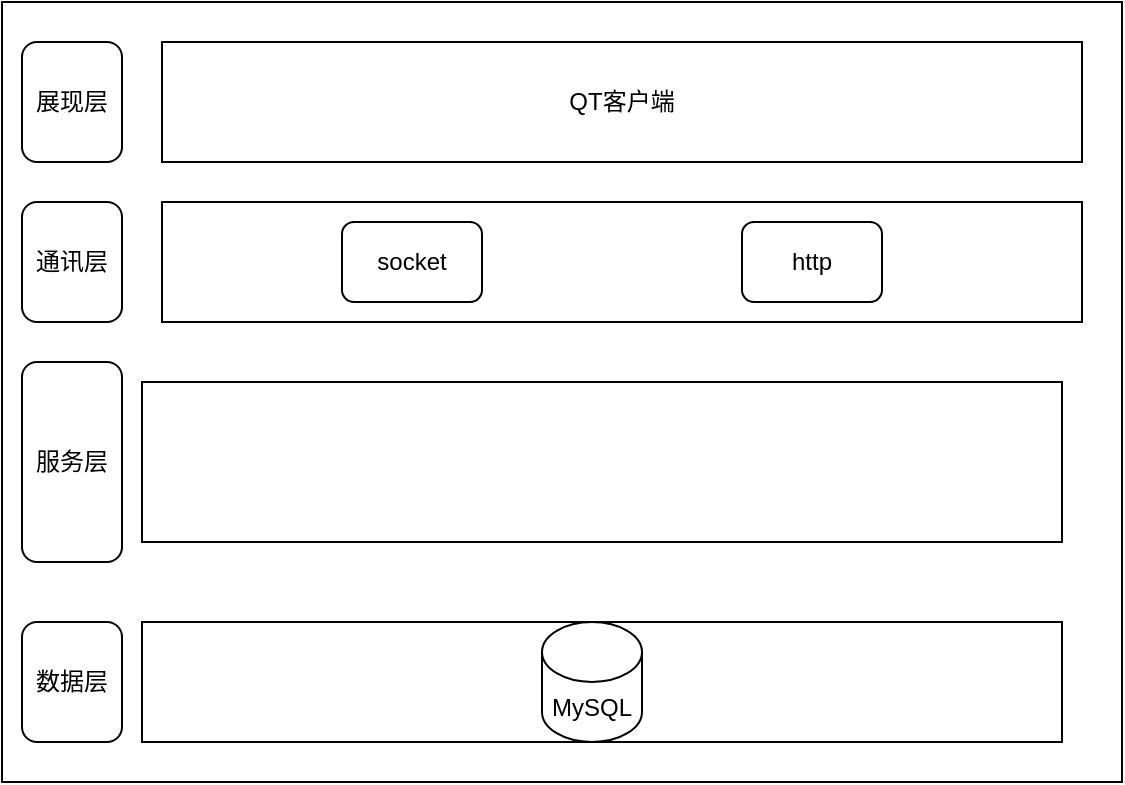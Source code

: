 <mxfile version="24.2.1" type="github">
  <diagram id="prtHgNgQTEPvFCAcTncT" name="Page-1">
    <mxGraphModel dx="1514" dy="831" grid="1" gridSize="10" guides="1" tooltips="1" connect="1" arrows="1" fold="1" page="1" pageScale="1" pageWidth="827" pageHeight="1169" math="0" shadow="0">
      <root>
        <mxCell id="0" />
        <mxCell id="1" parent="0" />
        <mxCell id="iWF-D2QrT9TJfmCGUdRL-1" value="" style="rounded=0;whiteSpace=wrap;html=1;" vertex="1" parent="1">
          <mxGeometry x="70" y="90" width="560" height="390" as="geometry" />
        </mxCell>
        <mxCell id="iWF-D2QrT9TJfmCGUdRL-2" value="QT客户端" style="rounded=0;whiteSpace=wrap;html=1;" vertex="1" parent="1">
          <mxGeometry x="150" y="110" width="460" height="60" as="geometry" />
        </mxCell>
        <mxCell id="iWF-D2QrT9TJfmCGUdRL-3" value="展现层" style="rounded=1;whiteSpace=wrap;html=1;" vertex="1" parent="1">
          <mxGeometry x="80" y="110" width="50" height="60" as="geometry" />
        </mxCell>
        <mxCell id="iWF-D2QrT9TJfmCGUdRL-5" value="通讯层" style="rounded=1;whiteSpace=wrap;html=1;" vertex="1" parent="1">
          <mxGeometry x="80" y="190" width="50" height="60" as="geometry" />
        </mxCell>
        <mxCell id="iWF-D2QrT9TJfmCGUdRL-6" value="服务层" style="rounded=1;whiteSpace=wrap;html=1;" vertex="1" parent="1">
          <mxGeometry x="80" y="270" width="50" height="100" as="geometry" />
        </mxCell>
        <mxCell id="iWF-D2QrT9TJfmCGUdRL-7" value="数据层" style="rounded=1;whiteSpace=wrap;html=1;" vertex="1" parent="1">
          <mxGeometry x="80" y="400" width="50" height="60" as="geometry" />
        </mxCell>
        <mxCell id="iWF-D2QrT9TJfmCGUdRL-8" value="" style="rounded=0;whiteSpace=wrap;html=1;" vertex="1" parent="1">
          <mxGeometry x="150" y="190" width="460" height="60" as="geometry" />
        </mxCell>
        <mxCell id="iWF-D2QrT9TJfmCGUdRL-9" value="socket" style="rounded=1;whiteSpace=wrap;html=1;" vertex="1" parent="1">
          <mxGeometry x="240" y="200" width="70" height="40" as="geometry" />
        </mxCell>
        <mxCell id="iWF-D2QrT9TJfmCGUdRL-11" value="http" style="rounded=1;whiteSpace=wrap;html=1;" vertex="1" parent="1">
          <mxGeometry x="440" y="200" width="70" height="40" as="geometry" />
        </mxCell>
        <mxCell id="iWF-D2QrT9TJfmCGUdRL-13" value="" style="rounded=0;whiteSpace=wrap;html=1;" vertex="1" parent="1">
          <mxGeometry x="140" y="280" width="460" height="80" as="geometry" />
        </mxCell>
        <mxCell id="iWF-D2QrT9TJfmCGUdRL-14" value="" style="rounded=0;whiteSpace=wrap;html=1;" vertex="1" parent="1">
          <mxGeometry x="140" y="400" width="460" height="60" as="geometry" />
        </mxCell>
        <mxCell id="iWF-D2QrT9TJfmCGUdRL-15" value="MySQL" style="shape=cylinder3;whiteSpace=wrap;html=1;boundedLbl=1;backgroundOutline=1;size=15;" vertex="1" parent="1">
          <mxGeometry x="340" y="400" width="50" height="60" as="geometry" />
        </mxCell>
      </root>
    </mxGraphModel>
  </diagram>
</mxfile>

